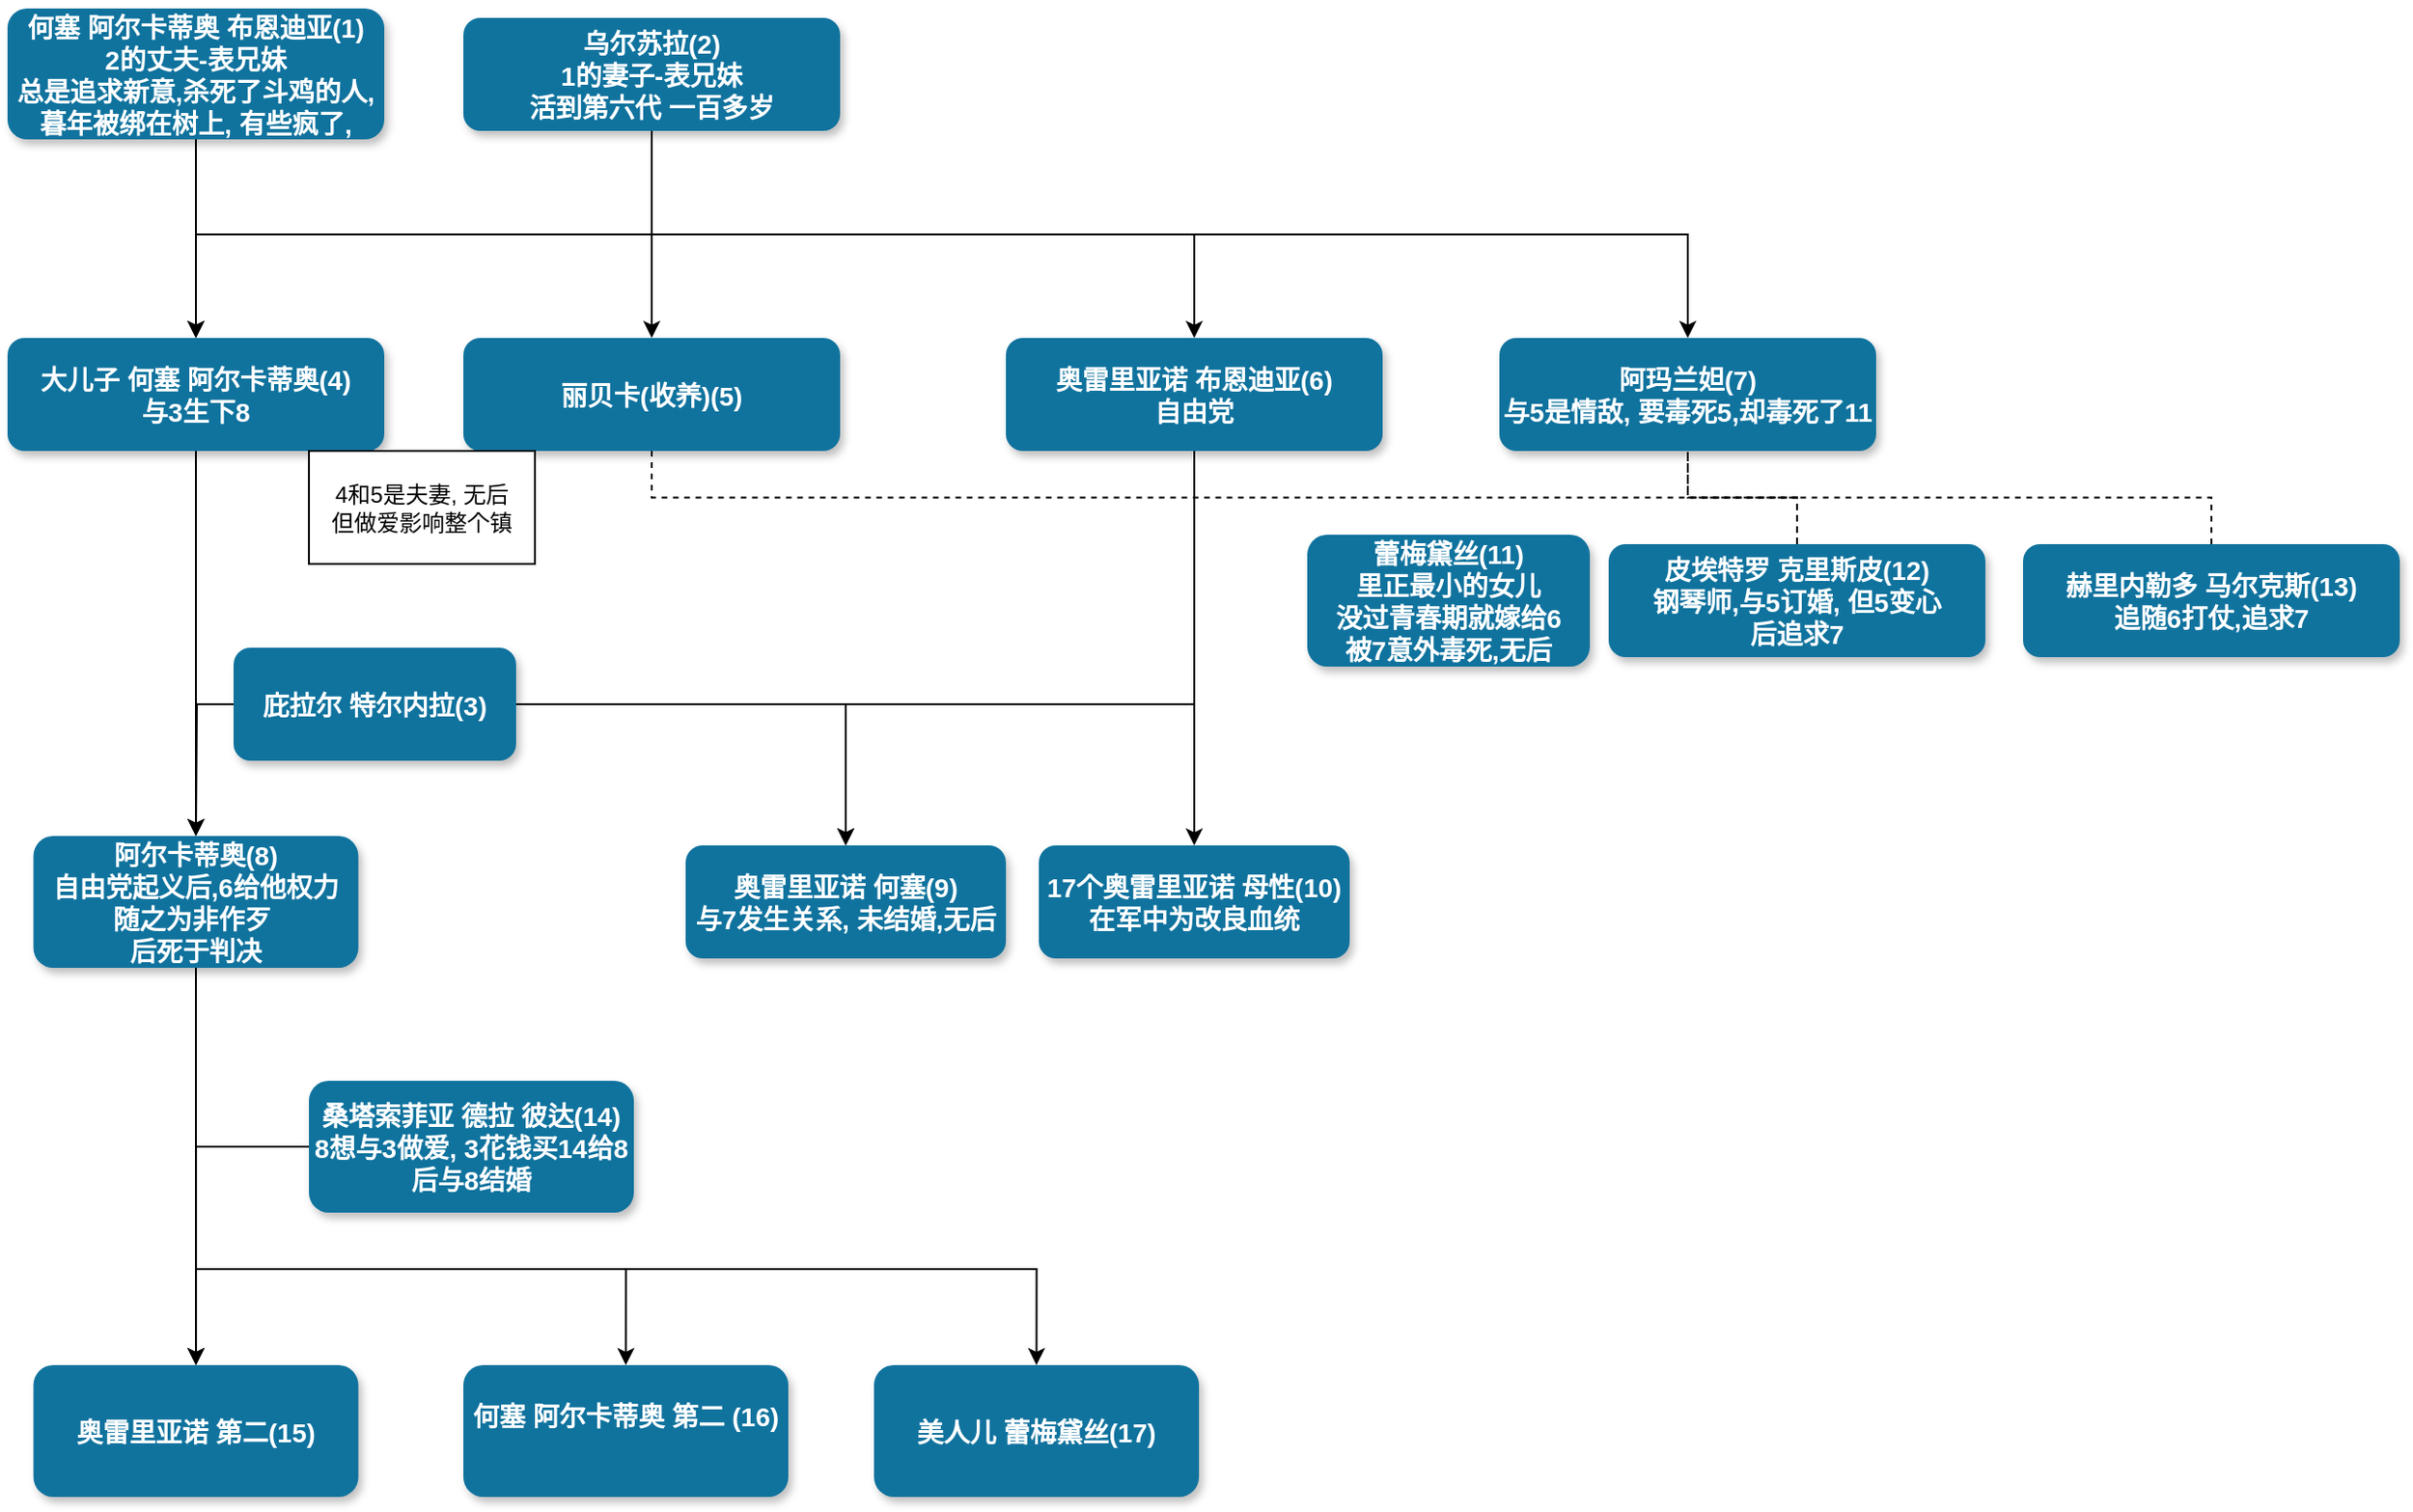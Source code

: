 <mxfile version="17.1.2" type="github">
  <diagram name="Page-1" id="97916047-d0de-89f5-080d-49f4d83e522f">
    <mxGraphModel dx="2366" dy="1155" grid="1" gridSize="10" guides="1" tooltips="1" connect="1" arrows="1" fold="1" page="1" pageScale="1.5" pageWidth="1169" pageHeight="827" background="none" math="0" shadow="0">
      <root>
        <mxCell id="0" />
        <mxCell id="1" parent="0" />
        <mxCell id="yg2kx18YFGhvjqjeRE_n-64" style="edgeStyle=none;rounded=0;orthogonalLoop=1;jettySize=auto;html=1;exitX=0.5;exitY=1;exitDx=0;exitDy=0;entryX=0.5;entryY=0;entryDx=0;entryDy=0;" edge="1" parent="1" source="4" target="8">
          <mxGeometry relative="1" as="geometry" />
        </mxCell>
        <mxCell id="4" value="何塞 阿尔卡蒂奥 布恩迪亚(1)&#xa;2的丈夫-表兄妹&#xa;总是追求新意,杀死了斗鸡的人,&#xa;暮年被绑在树上, 有些疯了," style="rounded=1;fillColor=#10739E;strokeColor=none;shadow=1;gradientColor=none;fontStyle=1;fontColor=#FFFFFF;fontSize=14;" parent="1" vertex="1">
          <mxGeometry x="300" y="450.5" width="200" height="69.5" as="geometry" />
        </mxCell>
        <mxCell id="yg2kx18YFGhvjqjeRE_n-66" style="edgeStyle=orthogonalEdgeStyle;rounded=0;orthogonalLoop=1;jettySize=auto;html=1;exitX=0.5;exitY=1;exitDx=0;exitDy=0;entryX=0.5;entryY=0;entryDx=0;entryDy=0;" edge="1" parent="1" source="5" target="8">
          <mxGeometry relative="1" as="geometry" />
        </mxCell>
        <mxCell id="yg2kx18YFGhvjqjeRE_n-69" style="edgeStyle=orthogonalEdgeStyle;rounded=0;orthogonalLoop=1;jettySize=auto;html=1;exitX=0.5;exitY=1;exitDx=0;exitDy=0;" edge="1" parent="1" source="5" target="23">
          <mxGeometry relative="1" as="geometry" />
        </mxCell>
        <mxCell id="5" value="乌尔苏拉(2)&#xa;1的妻子-表兄妹&#xa;活到第六代 一百多岁" style="rounded=1;fillColor=#10739E;strokeColor=none;shadow=1;gradientColor=none;fontStyle=1;fontColor=#FFFFFF;fontSize=14;" parent="1" vertex="1">
          <mxGeometry x="542" y="455.5" width="200" height="60" as="geometry" />
        </mxCell>
        <mxCell id="8" value="大儿子 何塞 阿尔卡蒂奥(4)&#xa;与3生下8" style="rounded=1;fillColor=#10739E;strokeColor=none;shadow=1;gradientColor=none;fontStyle=1;fontColor=#FFFFFF;fontSize=14;" parent="1" vertex="1">
          <mxGeometry x="300" y="625.5" width="200" height="60" as="geometry" />
        </mxCell>
        <mxCell id="13" value="丽贝卡(收养)(5)" style="rounded=1;fillColor=#10739E;strokeColor=none;shadow=1;gradientColor=none;fontStyle=1;fontColor=#FFFFFF;fontSize=14;" parent="1" vertex="1">
          <mxGeometry x="542" y="625.5" width="200" height="60" as="geometry" />
        </mxCell>
        <mxCell id="yg2kx18YFGhvjqjeRE_n-80" style="edgeStyle=orthogonalEdgeStyle;rounded=0;orthogonalLoop=1;jettySize=auto;html=1;exitX=0.5;exitY=1;exitDx=0;exitDy=0;entryX=0.5;entryY=0;entryDx=0;entryDy=0;" edge="1" parent="1" source="18" target="yg2kx18YFGhvjqjeRE_n-77">
          <mxGeometry relative="1" as="geometry">
            <Array as="points">
              <mxPoint x="930" y="820" />
              <mxPoint x="745" y="820" />
            </Array>
          </mxGeometry>
        </mxCell>
        <mxCell id="yg2kx18YFGhvjqjeRE_n-82" style="edgeStyle=orthogonalEdgeStyle;rounded=0;orthogonalLoop=1;jettySize=auto;html=1;exitX=0.5;exitY=1;exitDx=0;exitDy=0;entryX=0.5;entryY=0;entryDx=0;entryDy=0;" edge="1" parent="1" source="18" target="yg2kx18YFGhvjqjeRE_n-81">
          <mxGeometry relative="1" as="geometry" />
        </mxCell>
        <mxCell id="18" value="奥雷里亚诺 布恩迪亚(6)&#xa;自由党" style="rounded=1;fillColor=#10739E;strokeColor=none;shadow=1;gradientColor=none;fontStyle=1;fontColor=#FFFFFF;fontSize=14;" parent="1" vertex="1">
          <mxGeometry x="830" y="625.5" width="200" height="60" as="geometry" />
        </mxCell>
        <mxCell id="23" value="阿玛兰妲(7)&#xa;与5是情敌, 要毒死5,却毒死了11" style="rounded=1;fillColor=#10739E;strokeColor=none;shadow=1;gradientColor=none;fontStyle=1;fontColor=#FFFFFF;fontSize=14;" parent="1" vertex="1">
          <mxGeometry x="1092" y="625.5" width="200" height="60" as="geometry" />
        </mxCell>
        <mxCell id="yg2kx18YFGhvjqjeRE_n-63" value="" style="endArrow=classic;html=1;rounded=0;exitX=0.5;exitY=1;exitDx=0;exitDy=0;entryX=0.5;entryY=0;entryDx=0;entryDy=0;edgeStyle=orthogonalEdgeStyle;" edge="1" parent="1" source="5" target="18">
          <mxGeometry width="50" height="50" relative="1" as="geometry">
            <mxPoint x="640" y="570" as="sourcePoint" />
            <mxPoint x="910" y="570" as="targetPoint" />
          </mxGeometry>
        </mxCell>
        <mxCell id="yg2kx18YFGhvjqjeRE_n-65" value="" style="endArrow=classic;html=1;rounded=0;entryX=0.5;entryY=0;entryDx=0;entryDy=0;exitX=0.5;exitY=1;exitDx=0;exitDy=0;edgeStyle=orthogonalEdgeStyle;" edge="1" parent="1" source="5" target="13">
          <mxGeometry width="50" height="50" relative="1" as="geometry">
            <mxPoint x="670" y="560" as="sourcePoint" />
            <mxPoint x="680" y="640" as="targetPoint" />
          </mxGeometry>
        </mxCell>
        <mxCell id="yg2kx18YFGhvjqjeRE_n-79" style="edgeStyle=orthogonalEdgeStyle;rounded=0;orthogonalLoop=1;jettySize=auto;html=1;exitX=1;exitY=0.5;exitDx=0;exitDy=0;entryX=0.5;entryY=0;entryDx=0;entryDy=0;" edge="1" parent="1" source="yg2kx18YFGhvjqjeRE_n-67" target="yg2kx18YFGhvjqjeRE_n-77">
          <mxGeometry relative="1" as="geometry" />
        </mxCell>
        <mxCell id="yg2kx18YFGhvjqjeRE_n-67" value="庇拉尔 特尔内拉(3)" style="rounded=1;fillColor=#10739E;strokeColor=none;shadow=1;gradientColor=none;fontStyle=1;fontColor=#FFFFFF;fontSize=14;" vertex="1" parent="1">
          <mxGeometry x="420" y="790" width="150" height="60" as="geometry" />
        </mxCell>
        <mxCell id="yg2kx18YFGhvjqjeRE_n-72" value="4和5是夫妻, 无后&lt;br&gt;但做爱影响整个镇" style="rounded=0;whiteSpace=wrap;html=1;" vertex="1" parent="1">
          <mxGeometry x="460" y="685.5" width="120" height="60" as="geometry" />
        </mxCell>
        <mxCell id="yg2kx18YFGhvjqjeRE_n-94" style="edgeStyle=orthogonalEdgeStyle;rounded=0;orthogonalLoop=1;jettySize=auto;html=1;exitX=0.5;exitY=1;exitDx=0;exitDy=0;entryX=0.5;entryY=0;entryDx=0;entryDy=0;" edge="1" parent="1" source="yg2kx18YFGhvjqjeRE_n-73" target="yg2kx18YFGhvjqjeRE_n-91">
          <mxGeometry relative="1" as="geometry" />
        </mxCell>
        <mxCell id="yg2kx18YFGhvjqjeRE_n-96" style="edgeStyle=orthogonalEdgeStyle;rounded=0;orthogonalLoop=1;jettySize=auto;html=1;exitX=0.5;exitY=1;exitDx=0;exitDy=0;entryX=0.5;entryY=0;entryDx=0;entryDy=0;" edge="1" parent="1" source="yg2kx18YFGhvjqjeRE_n-73" target="yg2kx18YFGhvjqjeRE_n-92">
          <mxGeometry relative="1" as="geometry">
            <Array as="points">
              <mxPoint x="400" y="1120" />
              <mxPoint x="628" y="1120" />
            </Array>
          </mxGeometry>
        </mxCell>
        <mxCell id="yg2kx18YFGhvjqjeRE_n-97" style="edgeStyle=orthogonalEdgeStyle;rounded=0;orthogonalLoop=1;jettySize=auto;html=1;exitX=0.5;exitY=1;exitDx=0;exitDy=0;entryX=0.5;entryY=0;entryDx=0;entryDy=0;" edge="1" parent="1" source="yg2kx18YFGhvjqjeRE_n-73" target="yg2kx18YFGhvjqjeRE_n-93">
          <mxGeometry relative="1" as="geometry">
            <Array as="points">
              <mxPoint x="400" y="1120" />
              <mxPoint x="846" y="1120" />
            </Array>
          </mxGeometry>
        </mxCell>
        <mxCell id="yg2kx18YFGhvjqjeRE_n-73" value="阿尔卡蒂奥(8)&#xa;自由党起义后,6给他权力&#xa;随之为非作歹 &#xa;后死于判决" style="rounded=1;fillColor=#10739E;strokeColor=none;shadow=1;gradientColor=none;fontStyle=1;fontColor=#FFFFFF;fontSize=14;" vertex="1" parent="1">
          <mxGeometry x="313.75" y="890" width="172.5" height="70" as="geometry" />
        </mxCell>
        <mxCell id="yg2kx18YFGhvjqjeRE_n-75" value="" style="endArrow=classic;html=1;rounded=0;entryX=0.5;entryY=0;entryDx=0;entryDy=0;exitX=0.5;exitY=1;exitDx=0;exitDy=0;" edge="1" parent="1" source="8" target="yg2kx18YFGhvjqjeRE_n-73">
          <mxGeometry width="50" height="50" relative="1" as="geometry">
            <mxPoint x="910" y="960" as="sourcePoint" />
            <mxPoint x="960" y="910" as="targetPoint" />
          </mxGeometry>
        </mxCell>
        <mxCell id="yg2kx18YFGhvjqjeRE_n-76" value="" style="endArrow=classic;html=1;rounded=0;exitX=0;exitY=0.5;exitDx=0;exitDy=0;edgeStyle=orthogonalEdgeStyle;" edge="1" parent="1" source="yg2kx18YFGhvjqjeRE_n-67">
          <mxGeometry width="50" height="50" relative="1" as="geometry">
            <mxPoint x="910" y="860" as="sourcePoint" />
            <mxPoint x="400" y="890" as="targetPoint" />
          </mxGeometry>
        </mxCell>
        <mxCell id="yg2kx18YFGhvjqjeRE_n-77" value="奥雷里亚诺 何塞(9)&#xa;与7发生关系, 未结婚,无后" style="rounded=1;fillColor=#10739E;strokeColor=none;shadow=1;gradientColor=none;fontStyle=1;fontColor=#FFFFFF;fontSize=14;" vertex="1" parent="1">
          <mxGeometry x="660" y="895" width="170" height="60" as="geometry" />
        </mxCell>
        <mxCell id="yg2kx18YFGhvjqjeRE_n-81" value="17个奥雷里亚诺 母性(10)&#xa;在军中为改良血统" style="rounded=1;fillColor=#10739E;strokeColor=none;shadow=1;gradientColor=none;fontStyle=1;fontColor=#FFFFFF;fontSize=14;" vertex="1" parent="1">
          <mxGeometry x="847.5" y="895" width="165" height="60" as="geometry" />
        </mxCell>
        <mxCell id="yg2kx18YFGhvjqjeRE_n-83" value="蕾梅黛丝(11)&#xa;里正最小的女儿&#xa;没过青春期就嫁给6&#xa;被7意外毒死,无后" style="rounded=1;fillColor=#10739E;strokeColor=none;shadow=1;gradientColor=none;fontStyle=1;fontColor=#FFFFFF;fontSize=14;" vertex="1" parent="1">
          <mxGeometry x="990" y="730" width="150" height="70" as="geometry" />
        </mxCell>
        <mxCell id="yg2kx18YFGhvjqjeRE_n-85" value="皮埃特罗 克里斯皮(12)&#xa;钢琴师,与5订婚, 但5变心&#xa;后追求7" style="rounded=1;fillColor=#10739E;strokeColor=none;shadow=1;gradientColor=none;fontStyle=1;fontColor=#FFFFFF;fontSize=14;" vertex="1" parent="1">
          <mxGeometry x="1150" y="735" width="200" height="60" as="geometry" />
        </mxCell>
        <mxCell id="yg2kx18YFGhvjqjeRE_n-86" value="赫里内勒多 马尔克斯(13)&#xa;追随6打仗,追求7" style="rounded=1;fillColor=#10739E;strokeColor=none;shadow=1;gradientColor=none;fontStyle=1;fontColor=#FFFFFF;fontSize=14;" vertex="1" parent="1">
          <mxGeometry x="1370" y="735" width="200" height="60" as="geometry" />
        </mxCell>
        <mxCell id="yg2kx18YFGhvjqjeRE_n-88" value="" style="endArrow=none;dashed=1;html=1;rounded=0;entryX=0.5;entryY=1;entryDx=0;entryDy=0;exitX=0.5;exitY=0;exitDx=0;exitDy=0;edgeStyle=orthogonalEdgeStyle;" edge="1" parent="1" source="yg2kx18YFGhvjqjeRE_n-85" target="23">
          <mxGeometry width="50" height="50" relative="1" as="geometry">
            <mxPoint x="1290" y="790" as="sourcePoint" />
            <mxPoint x="1340" y="740" as="targetPoint" />
          </mxGeometry>
        </mxCell>
        <mxCell id="yg2kx18YFGhvjqjeRE_n-89" value="" style="endArrow=none;dashed=1;html=1;rounded=0;exitX=0.5;exitY=0;exitDx=0;exitDy=0;edgeStyle=orthogonalEdgeStyle;entryX=0.5;entryY=1;entryDx=0;entryDy=0;" edge="1" parent="1" source="yg2kx18YFGhvjqjeRE_n-86" target="23">
          <mxGeometry width="50" height="50" relative="1" as="geometry">
            <mxPoint x="1290" y="810" as="sourcePoint" />
            <mxPoint x="1190" y="690" as="targetPoint" />
          </mxGeometry>
        </mxCell>
        <mxCell id="yg2kx18YFGhvjqjeRE_n-95" style="edgeStyle=orthogonalEdgeStyle;rounded=0;orthogonalLoop=1;jettySize=auto;html=1;exitX=0;exitY=0.5;exitDx=0;exitDy=0;" edge="1" parent="1" source="yg2kx18YFGhvjqjeRE_n-90" target="yg2kx18YFGhvjqjeRE_n-91">
          <mxGeometry relative="1" as="geometry" />
        </mxCell>
        <mxCell id="yg2kx18YFGhvjqjeRE_n-90" value="桑塔索菲亚 德拉 彼达(14)&#xa;8想与3做爱, 3花钱买14给8&#xa;后与8结婚" style="rounded=1;fillColor=#10739E;strokeColor=none;shadow=1;gradientColor=none;fontStyle=1;fontColor=#FFFFFF;fontSize=14;" vertex="1" parent="1">
          <mxGeometry x="460" y="1020" width="172.5" height="70" as="geometry" />
        </mxCell>
        <mxCell id="yg2kx18YFGhvjqjeRE_n-91" value="奥雷里亚诺 第二(15)" style="rounded=1;fillColor=#10739E;strokeColor=none;shadow=1;gradientColor=none;fontStyle=1;fontColor=#FFFFFF;fontSize=14;" vertex="1" parent="1">
          <mxGeometry x="313.75" y="1171" width="172.5" height="70" as="geometry" />
        </mxCell>
        <mxCell id="yg2kx18YFGhvjqjeRE_n-92" value="何塞 阿尔卡蒂奥 第二 (16)&#xa;" style="rounded=1;fillColor=#10739E;strokeColor=none;shadow=1;gradientColor=none;fontStyle=1;fontColor=#FFFFFF;fontSize=14;" vertex="1" parent="1">
          <mxGeometry x="542" y="1171" width="172.5" height="70" as="geometry" />
        </mxCell>
        <mxCell id="yg2kx18YFGhvjqjeRE_n-93" value="美人儿 蕾梅黛丝(17)" style="rounded=1;fillColor=#10739E;strokeColor=none;shadow=1;gradientColor=none;fontStyle=1;fontColor=#FFFFFF;fontSize=14;" vertex="1" parent="1">
          <mxGeometry x="760" y="1171" width="172.5" height="70" as="geometry" />
        </mxCell>
        <mxCell id="yg2kx18YFGhvjqjeRE_n-98" value="" style="endArrow=none;dashed=1;html=1;rounded=0;exitX=0.5;exitY=1;exitDx=0;exitDy=0;entryX=0.5;entryY=0;entryDx=0;entryDy=0;edgeStyle=orthogonalEdgeStyle;" edge="1" parent="1" source="13" target="yg2kx18YFGhvjqjeRE_n-85">
          <mxGeometry width="50" height="50" relative="1" as="geometry">
            <mxPoint x="1030" y="900" as="sourcePoint" />
            <mxPoint x="1080" y="850" as="targetPoint" />
          </mxGeometry>
        </mxCell>
      </root>
    </mxGraphModel>
  </diagram>
</mxfile>

